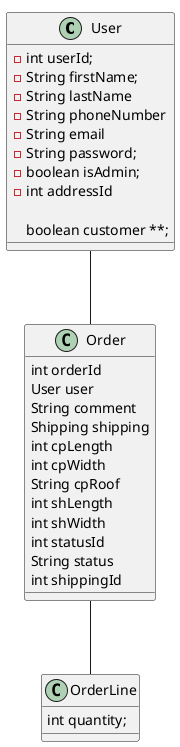 @startuml
'https://plantuml.com/class-diagram
!pragma layout smetana


class User {
- int userId;
- String firstName;
- String lastName
- String phoneNumber
- String email
-String password;
- boolean isAdmin;
- int addressId

boolean customer **;
}

class Order{
int orderId
User user
String comment
Shipping shipping
int cpLength
int cpWidth
String cpRoof
int shLength
int shWidth
int statusId
String status
int shippingId

}


class OrderLine{

int quantity;
}





User --- Order
Order --- OrderLine


@enduml




@enduml